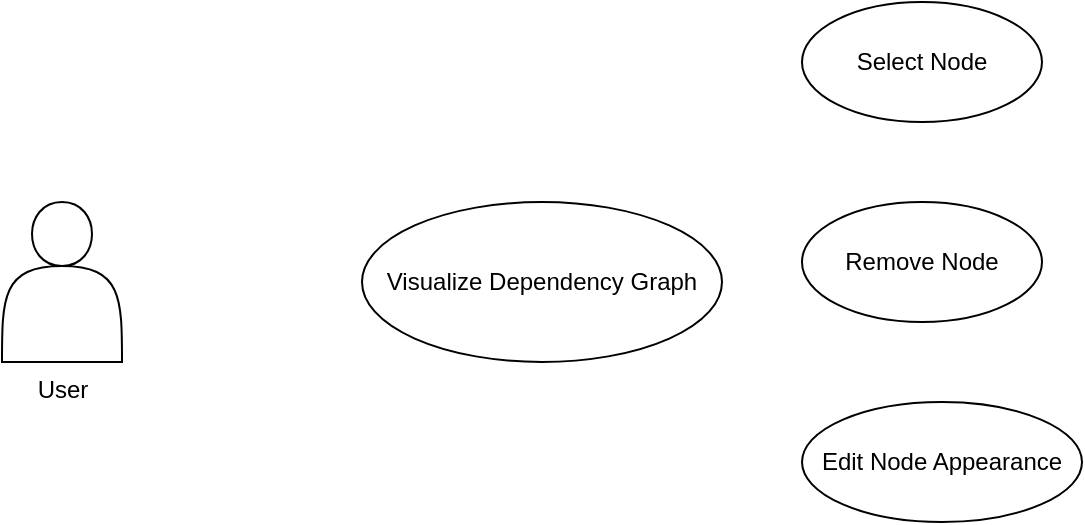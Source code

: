 <?xml version="1.0" encoding="UTF-8"?>
<mxfile version="15.8.7" type="device">
  <diagram id="VisualGraphUseCase" name="VisualGraphUseCase">
    <mxGraphModel dx="800" dy="600" grid="1" gridSize="10" guides="1" tooltips="1" connect="1" arrows="1" fold="1" page="1" pageScale="1" pageWidth="850" pageHeight="1100">
      <root>
        <mxCell id="0"/>
        <mxCell id="1" parent="0"/>

        <!-- Actor: User -->
        <mxCell id="A1" value="User" style="shape=actor;verticalLabelPosition=bottom;verticalAlign=top;html=1;" vertex="1" parent="1">
          <mxGeometry x="20" y="200" width="60" height="80" as="geometry"/>
        </mxCell>

        <!-- Base Use Case -->
        <mxCell id="UC1" value="Visualize Dependency Graph" style="ellipse;whiteSpace=wrap;html=1;" vertex="1" parent="1">
          <mxGeometry x="200" y="200" width="180" height="80" as="geometry"/>
        </mxCell>

        <!-- Included Use Cases -->
        <mxCell id="UC1_1" value="Select Node" style="ellipse;whiteSpace=wrap;html=1;" vertex="1" parent="1">
          <mxGeometry x="420" y="100" width="120" height="60" as="geometry"/>
        </mxCell>
        <mxCell id="UC1_2" value="Remove Node" style="ellipse;whiteSpace=wrap;html=1;" vertex="1" parent="1">
          <mxGeometry x="420" y="200" width="120" height="60" as="geometry"/>
        </mxCell>
        <mxCell id="UC1_3" value="Edit Node Appearance" style="ellipse;whiteSpace=wrap;html=1;" vertex="1" parent="1">
          <mxGeometry x="420" y="300" width="140" height="60" as="geometry"/>
        </mxCell>
        <mxCell id="UC1_4" value="Pan & Zoom Graph" style="ellipse;whiteSpace=wrap;html=1;" vertex="1" parent="1">
          <mxGeometry x="420" y="400" width="140" height="60" as="geometry"/>
        </mxCell>

        <!-- Extended Use Cases -->
        <mxCell id="UC2" value="Toggle Dependency Direction" style="ellipse;whiteSpace=wrap;html=1;" vertex="1" parent="1">
          <mxGeometry x="200" y="100" width="180" height="60" as="geometry"/>
        </mxCell>
        <mxCell id="UC3" value="View Node Details" style="ellipse;whiteSpace=wrap;html=1;" vertex="1" parent="1">
          <mxGeometry x="200" y="300" width="140" height="60" as="geometry"/>
        </mxCell>
        <mxCell id="UC4" value="Configure Stop Conditions" style="ellipse;whiteSpace=wrap;html=1;" vertex="1" parent="1">
          <mxGeometry x="200" y="400" width="160" height="60" as="geometry"/>
        </mxCell>

        <!-- Associations: User to base use case -->
        <mxCell id="E1" style="edgeStyle=orthogonalEdgeStyle;rounded=0;html=1;" edge="1" source="A1" target="UC1" parent="1">
          <mxGeometry relative="1" as="geometry"/>
        </mxCell>

        <!-- Include relationships (dashed) -->
        <mxCell id="I1" style="edgeStyle=orthogonalEdgeStyle;rounded=0;dashed=1;endArrow=none;html=1;" edge="1" source="UC1" target="UC1_1" parent="1">
          <mxGeometry relative="1" as="geometry"/>
          <mxCell id="I1_label" value="&lt;&lt;include&gt;&gt;" style="text;html=1;fontStyle=1;" vertex="1" parent="I1">
            <mxGeometry x="0.5" y="-0.2" as="geometry"/>
          </mxCell>
        </mxCell>
        <mxCell id="I2" style="edgeStyle=orthogonalEdgeStyle;rounded=0;dashed=1;endArrow=none;html=1;" edge="1" source="UC1" target="UC1_2" parent="1">
          <mxGeometry relative="1" as="geometry"/>
          <mxCell id="I2_label" value="&lt;&lt;include&gt;&gt;" style="text;html=1;fontStyle=1;" vertex="1" parent="I2">
            <mxGeometry x="0.5" y="-0.2" as="geometry"/>
          </mxCell>
        </mxCell>
        <mxCell id="I3" style="edgeStyle=orthogonalEdgeStyle;rounded=0;dashed=1;endArrow=none;html=1;" edge="1" source="UC1" target="UC1_3" parent="1">
          <mxGeometry relative="1" as="geometry"/>
          <mxCell id="I3_label" value="&lt;&lt;include&gt;&gt;" style="text;html=1;fontStyle=1;" vertex="1" parent="I3">
            <mxGeometry x="0.5" y="-0.2" as="geometry"/>
          </mxCell>
        </mxCell>
        <mxCell id="I4" style="edgeStyle=orthogonalEdgeStyle;rounded=0;dashed=1;endArrow=none;html=1;" edge="1" source="UC1" target="UC1_4" parent="1">
          <mxGeometry relative="1" as="geometry"/>
          <mxCell id="I4_label" value="&lt;&lt;include&gt;&gt;" style="text;html=1;fontStyle=1;" vertex="1" parent="I4">
            <mxGeometry x="0.5" y="-0.2" as="geometry"/>
          </mxCell>
        </mxCell>

        <!-- Extend relationships (dashed) -->
        <mxCell id="X1" style="edgeStyle=orthogonalEdgeStyle;rounded=0;dashed=1;endArrow=none;html=1;" edge="1" source="UC2" target="UC1" parent="1">
          <mxGeometry relative="1" as="geometry"/>
          <mxCell id="X1_label" value="&lt;&lt;extend&gt;&gt;" style="text;html=1;fontStyle=1;" vertex="1" parent="X1">
            <mxGeometry x="0.5" y="-0.2" as="geometry"/>
          </mxCell>
        </mxCell>
        <mxCell id="X2" style="edgeStyle=orthogonalEdgeStyle;rounded=0;dashed=1;endArrow=none;html=1;" edge="1" source="UC3" target="UC1" parent="1">
          <mxGeometry relative="1" as="geometry"/>
          <mxCell id="X2_label" value="&lt;&lt;extend&gt;&gt;" style="text;html=1;fontStyle=1;" vertex="1" parent="X2">
            <mxGeometry x="0.5" y="-0.2" as="geometry"/>
          </mxCell>
        </mxCell>
        <mxCell id="X3" style="edgeStyle=orthogonalEdgeStyle;rounded=0;dashed=1;endArrow=none;html=1;" edge="1" source="UC4" target="UC1" parent="1">
          <mxGeometry relative="1" as="geometry"/>
          <mxCell id="X3_label" value="&lt;&lt;extend&gt;&gt;" style="text;html=1;fontStyle=1;" vertex="1" parent="X3">
            <mxGeometry x="0.5" y="-0.2" as="geometry"/>
          </mxCell>
        </mxCell>

      </root>
    </mxGraphModel>
  </diagram>
</mxfile>
